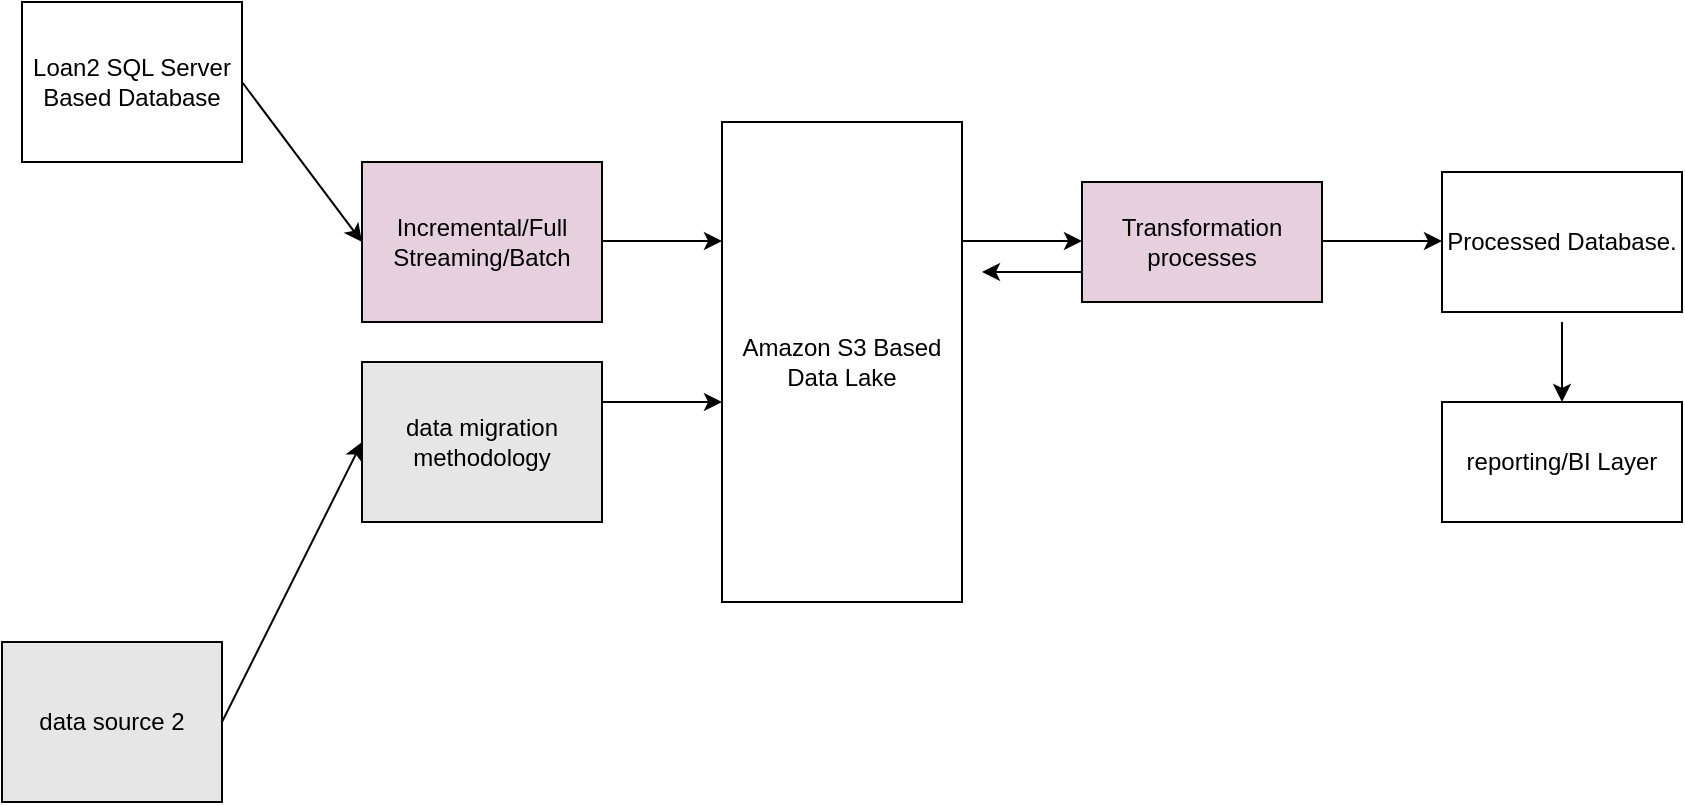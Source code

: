 <mxfile version="20.8.20" type="device"><diagram name="Page-1" id="Y-w6Rl8GhYWFuFIKOYBA"><mxGraphModel dx="1050" dy="581" grid="1" gridSize="10" guides="1" tooltips="1" connect="1" arrows="1" fold="1" page="1" pageScale="1" pageWidth="850" pageHeight="1100" math="0" shadow="0"><root><mxCell id="0"/><mxCell id="1" parent="0"/><mxCell id="13QQQY1QrPxkuevc6dKO-1" value="Loan2 SQL Server Based Database" style="rounded=0;whiteSpace=wrap;html=1;" vertex="1" parent="1"><mxGeometry x="10" y="80" width="110" height="80" as="geometry"/></mxCell><mxCell id="13QQQY1QrPxkuevc6dKO-2" value="Amazon S3 Based Data Lake" style="rounded=0;whiteSpace=wrap;html=1;" vertex="1" parent="1"><mxGeometry x="360" y="140" width="120" height="240" as="geometry"/></mxCell><mxCell id="13QQQY1QrPxkuevc6dKO-3" value="Incremental/Full&lt;br&gt;Streaming/Batch" style="rounded=0;whiteSpace=wrap;html=1;fillColor=#E6D0DE;" vertex="1" parent="1"><mxGeometry x="180" y="160" width="120" height="80" as="geometry"/></mxCell><mxCell id="13QQQY1QrPxkuevc6dKO-4" value="" style="endArrow=classic;html=1;rounded=0;exitX=1;exitY=0.5;exitDx=0;exitDy=0;entryX=0;entryY=0.5;entryDx=0;entryDy=0;" edge="1" parent="1" source="13QQQY1QrPxkuevc6dKO-1" target="13QQQY1QrPxkuevc6dKO-3"><mxGeometry width="50" height="50" relative="1" as="geometry"><mxPoint x="400" y="190" as="sourcePoint"/><mxPoint x="450" y="140" as="targetPoint"/></mxGeometry></mxCell><mxCell id="13QQQY1QrPxkuevc6dKO-6" value="" style="endArrow=classic;html=1;rounded=0;exitX=1;exitY=0.5;exitDx=0;exitDy=0;entryX=0;entryY=0.5;entryDx=0;entryDy=0;" edge="1" parent="1"><mxGeometry width="50" height="50" relative="1" as="geometry"><mxPoint x="300" y="199.5" as="sourcePoint"/><mxPoint x="360" y="199.5" as="targetPoint"/></mxGeometry></mxCell><mxCell id="13QQQY1QrPxkuevc6dKO-7" value="Processed Database." style="rounded=0;whiteSpace=wrap;html=1;" vertex="1" parent="1"><mxGeometry x="720" y="165" width="120" height="70" as="geometry"/></mxCell><mxCell id="13QQQY1QrPxkuevc6dKO-9" value="Transformation processes" style="rounded=0;whiteSpace=wrap;html=1;fillColor=#E6D0DE;" vertex="1" parent="1"><mxGeometry x="540" y="170" width="120" height="60" as="geometry"/></mxCell><mxCell id="13QQQY1QrPxkuevc6dKO-10" value="" style="endArrow=classic;html=1;rounded=0;exitX=1;exitY=0.5;exitDx=0;exitDy=0;entryX=0;entryY=0.5;entryDx=0;entryDy=0;" edge="1" parent="1"><mxGeometry width="50" height="50" relative="1" as="geometry"><mxPoint x="480" y="199.5" as="sourcePoint"/><mxPoint x="540" y="199.5" as="targetPoint"/></mxGeometry></mxCell><mxCell id="13QQQY1QrPxkuevc6dKO-11" value="" style="endArrow=classic;html=1;rounded=0;exitX=1;exitY=0.5;exitDx=0;exitDy=0;entryX=0;entryY=0.5;entryDx=0;entryDy=0;" edge="1" parent="1"><mxGeometry width="50" height="50" relative="1" as="geometry"><mxPoint x="660" y="199.5" as="sourcePoint"/><mxPoint x="720" y="199.5" as="targetPoint"/></mxGeometry></mxCell><mxCell id="13QQQY1QrPxkuevc6dKO-13" value="reporting/BI Layer" style="rounded=0;whiteSpace=wrap;html=1;" vertex="1" parent="1"><mxGeometry x="720" y="280" width="120" height="60" as="geometry"/></mxCell><mxCell id="13QQQY1QrPxkuevc6dKO-14" value="" style="endArrow=classic;html=1;rounded=0;" edge="1" parent="1"><mxGeometry width="50" height="50" relative="1" as="geometry"><mxPoint x="780" y="240" as="sourcePoint"/><mxPoint x="780" y="280" as="targetPoint"/></mxGeometry></mxCell><mxCell id="13QQQY1QrPxkuevc6dKO-15" value="data source 2" style="rounded=0;whiteSpace=wrap;html=1;fillColor=#E6E6E6;" vertex="1" parent="1"><mxGeometry y="400" width="110" height="80" as="geometry"/></mxCell><mxCell id="13QQQY1QrPxkuevc6dKO-16" value="data migration methodology" style="rounded=0;whiteSpace=wrap;html=1;fillColor=#E6E6E6;" vertex="1" parent="1"><mxGeometry x="180" y="260" width="120" height="80" as="geometry"/></mxCell><mxCell id="13QQQY1QrPxkuevc6dKO-17" value="" style="endArrow=classic;html=1;rounded=0;exitX=1;exitY=0.5;exitDx=0;exitDy=0;entryX=0;entryY=0.5;entryDx=0;entryDy=0;" edge="1" parent="1" target="13QQQY1QrPxkuevc6dKO-16"><mxGeometry width="50" height="50" relative="1" as="geometry"><mxPoint x="110" y="440" as="sourcePoint"/><mxPoint x="170" y="520" as="targetPoint"/></mxGeometry></mxCell><mxCell id="13QQQY1QrPxkuevc6dKO-18" value="" style="endArrow=classic;html=1;rounded=0;exitX=1;exitY=0.25;exitDx=0;exitDy=0;entryX=0;entryY=0.5;entryDx=0;entryDy=0;" edge="1" parent="1" source="13QQQY1QrPxkuevc6dKO-16"><mxGeometry width="50" height="50" relative="1" as="geometry"><mxPoint x="290" y="360" as="sourcePoint"/><mxPoint x="360" y="280" as="targetPoint"/></mxGeometry></mxCell><mxCell id="13QQQY1QrPxkuevc6dKO-19" value="" style="endArrow=classic;html=1;rounded=0;exitX=0;exitY=0.75;exitDx=0;exitDy=0;" edge="1" parent="1" source="13QQQY1QrPxkuevc6dKO-9"><mxGeometry width="50" height="50" relative="1" as="geometry"><mxPoint x="310" y="340" as="sourcePoint"/><mxPoint x="490" y="215" as="targetPoint"/></mxGeometry></mxCell></root></mxGraphModel></diagram></mxfile>